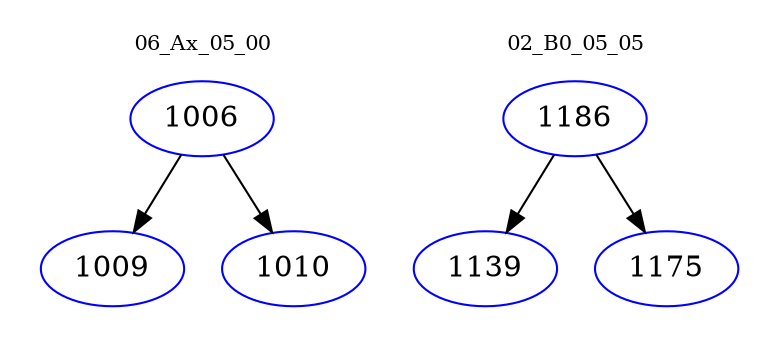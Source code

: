 digraph{
subgraph cluster_0 {
color = white
label = "06_Ax_05_00";
fontsize=10;
T0_1006 [label="1006", color="blue"]
T0_1006 -> T0_1009 [color="black"]
T0_1009 [label="1009", color="blue"]
T0_1006 -> T0_1010 [color="black"]
T0_1010 [label="1010", color="blue"]
}
subgraph cluster_1 {
color = white
label = "02_B0_05_05";
fontsize=10;
T1_1186 [label="1186", color="blue"]
T1_1186 -> T1_1139 [color="black"]
T1_1139 [label="1139", color="blue"]
T1_1186 -> T1_1175 [color="black"]
T1_1175 [label="1175", color="blue"]
}
}
